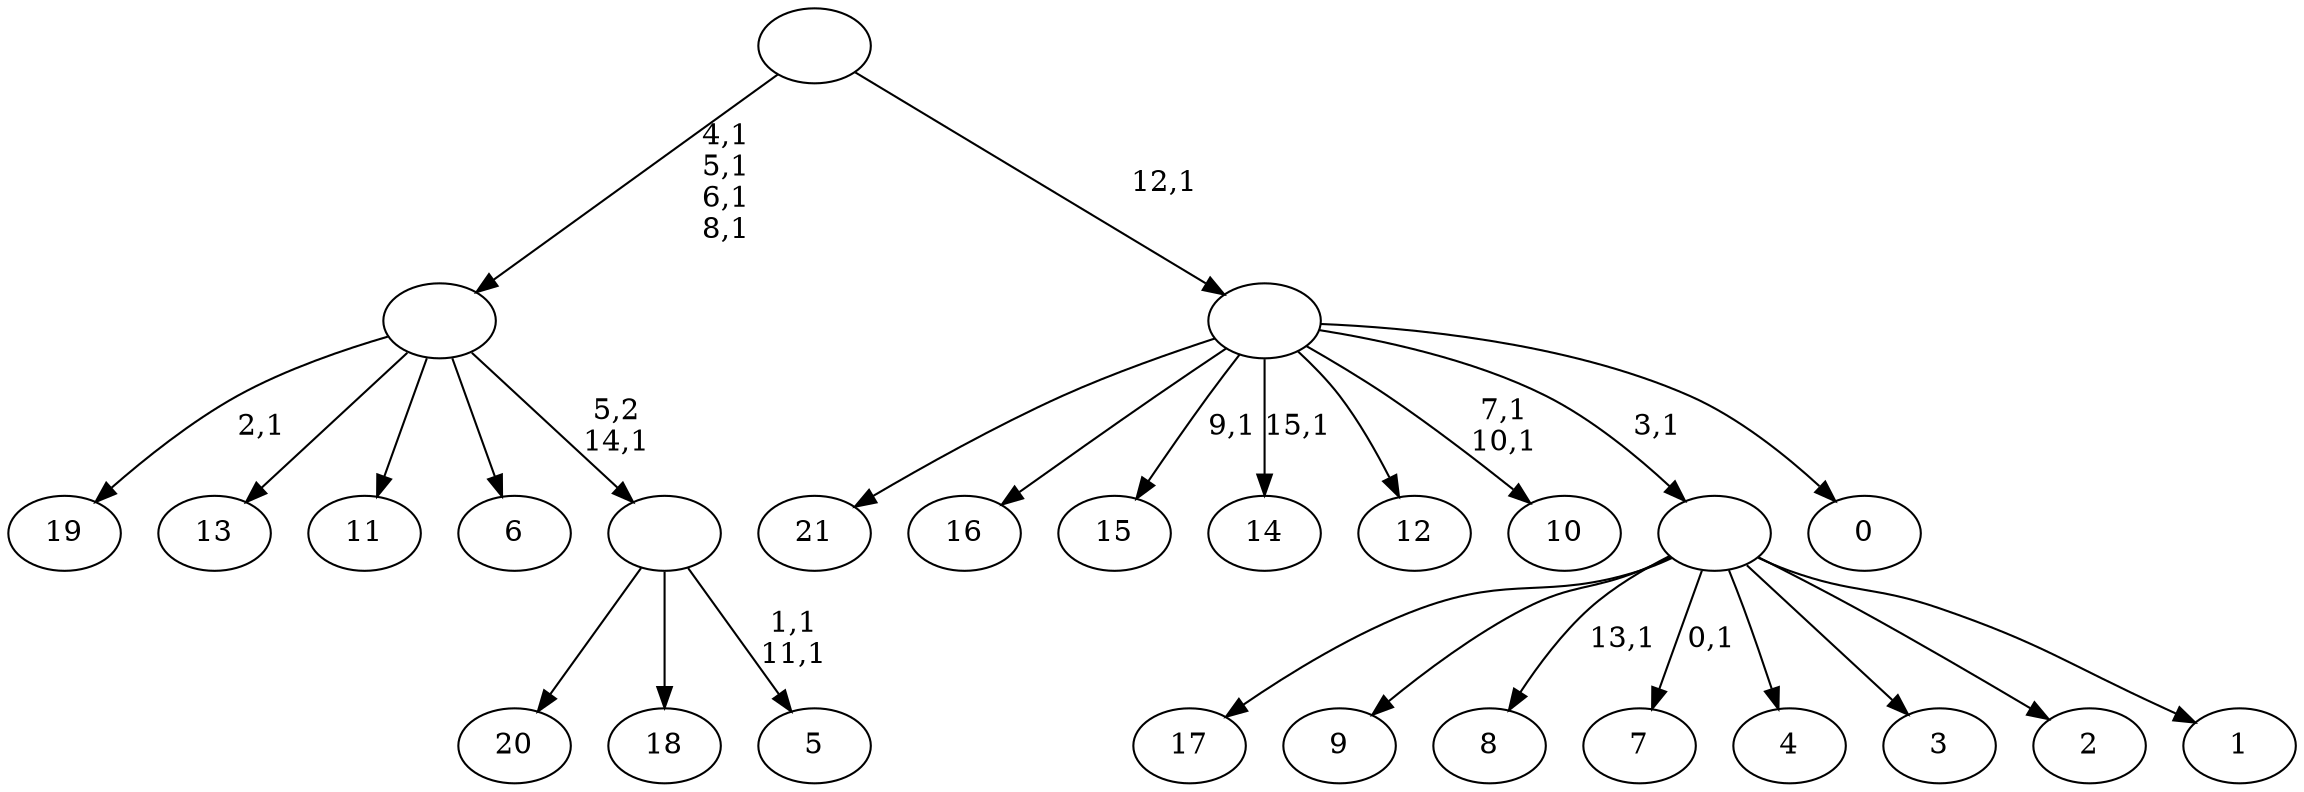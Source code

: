 digraph T {
	38 [label="21"]
	37 [label="20"]
	36 [label="19"]
	34 [label="18"]
	33 [label="17"]
	32 [label="16"]
	31 [label="15"]
	29 [label="14"]
	27 [label="13"]
	26 [label="12"]
	25 [label="11"]
	24 [label="10"]
	21 [label="9"]
	20 [label="8"]
	18 [label="7"]
	16 [label="6"]
	15 [label="5"]
	12 [label=""]
	11 [label=""]
	7 [label="4"]
	6 [label="3"]
	5 [label="2"]
	4 [label="1"]
	3 [label=""]
	2 [label="0"]
	1 [label=""]
	0 [label=""]
	12 -> 15 [label="1,1\n11,1"]
	12 -> 37 [label=""]
	12 -> 34 [label=""]
	11 -> 36 [label="2,1"]
	11 -> 27 [label=""]
	11 -> 25 [label=""]
	11 -> 16 [label=""]
	11 -> 12 [label="5,2\n14,1"]
	3 -> 18 [label="0,1"]
	3 -> 20 [label="13,1"]
	3 -> 33 [label=""]
	3 -> 21 [label=""]
	3 -> 7 [label=""]
	3 -> 6 [label=""]
	3 -> 5 [label=""]
	3 -> 4 [label=""]
	1 -> 24 [label="7,1\n10,1"]
	1 -> 29 [label="15,1"]
	1 -> 31 [label="9,1"]
	1 -> 38 [label=""]
	1 -> 32 [label=""]
	1 -> 26 [label=""]
	1 -> 3 [label="3,1"]
	1 -> 2 [label=""]
	0 -> 11 [label="4,1\n5,1\n6,1\n8,1"]
	0 -> 1 [label="12,1"]
}
